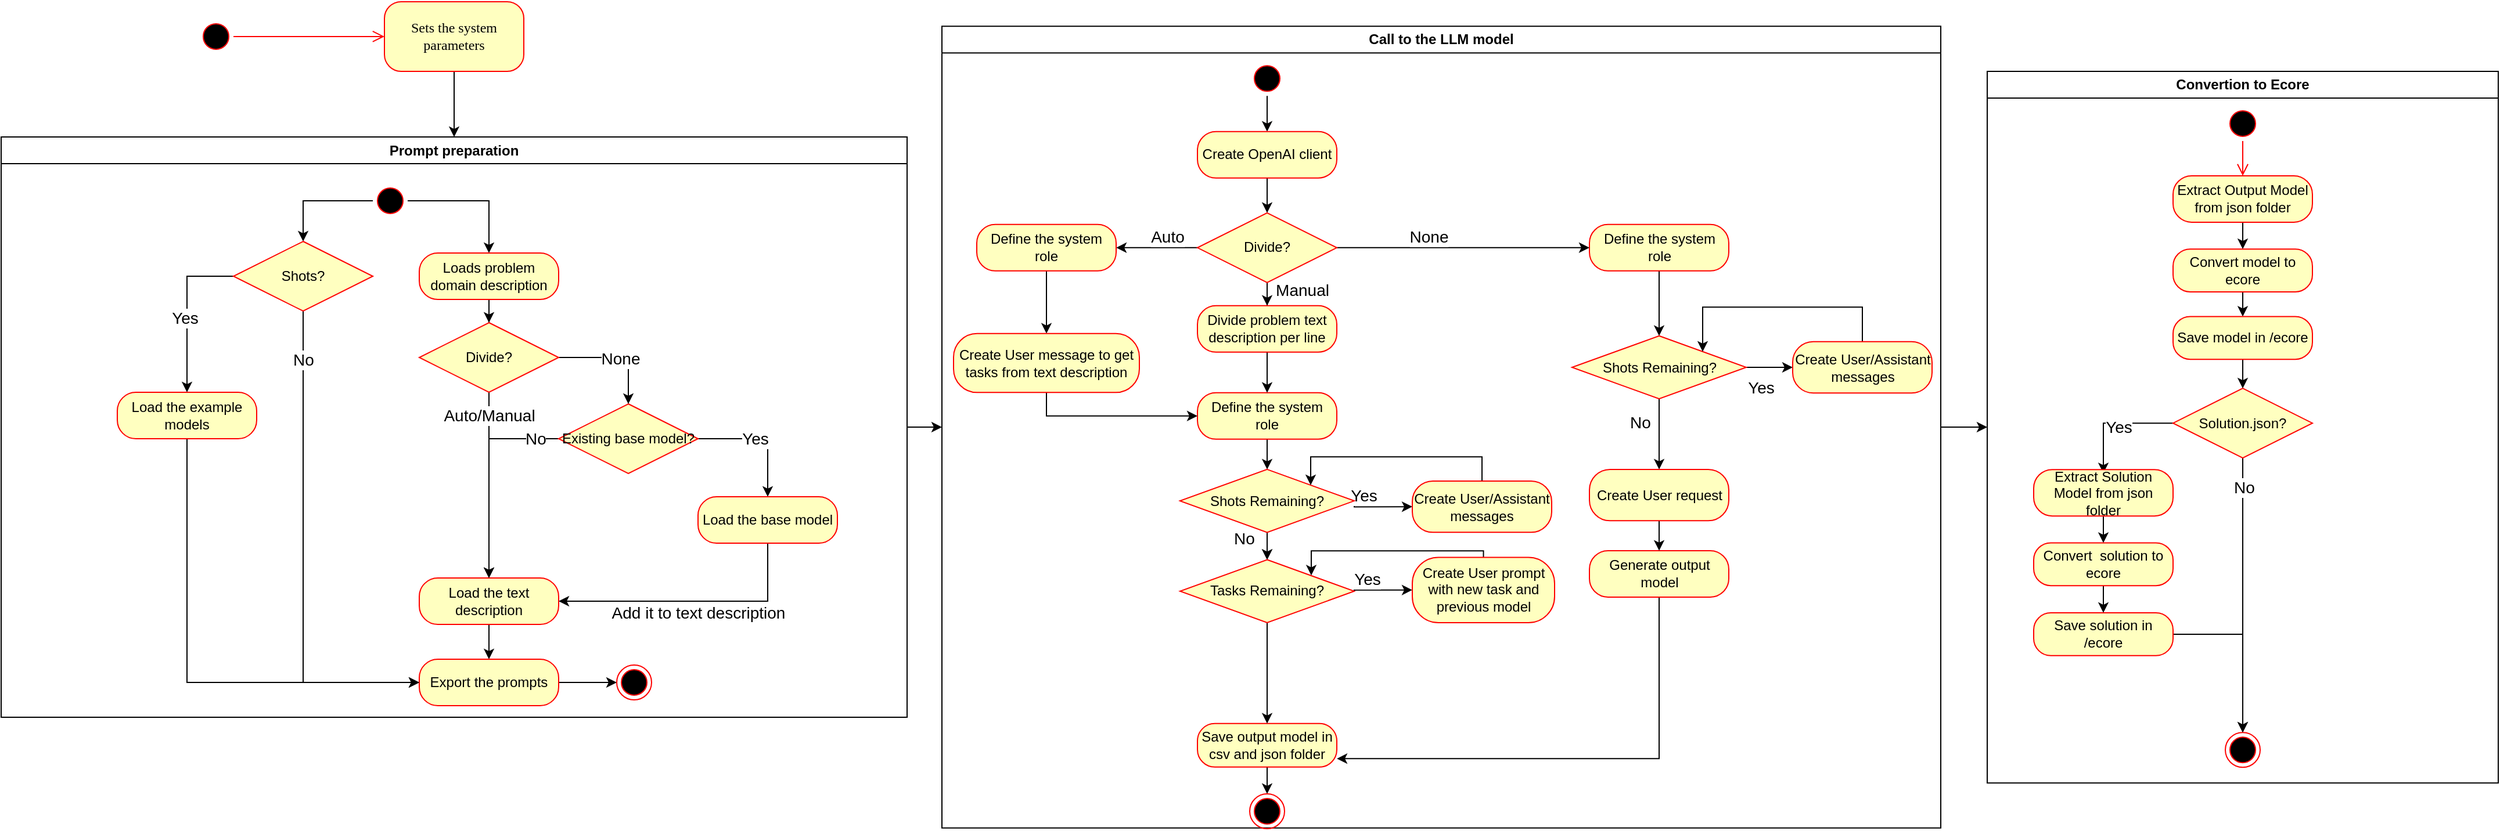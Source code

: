 <mxfile version="24.9.3">
  <diagram name="Page-1" id="58cdce13-f638-feb5-8d6f-7d28b1aa9fa0">
    <mxGraphModel dx="2891" dy="933" grid="1" gridSize="10" guides="1" tooltips="1" connect="1" arrows="1" fold="1" page="1" pageScale="1" pageWidth="1100" pageHeight="850" background="none" math="0" shadow="0">
      <root>
        <mxCell id="0" />
        <mxCell id="1" parent="0" />
        <mxCell id="382b91b5511bd0f7-1" value="" style="ellipse;html=1;shape=startState;fillColor=#000000;strokeColor=#ff0000;rounded=1;shadow=0;comic=0;labelBackgroundColor=none;fontFamily=Verdana;fontSize=12;fontColor=#000000;align=center;direction=south;" parent="1" vertex="1">
          <mxGeometry x="-70" y="108.44" width="30" height="30" as="geometry" />
        </mxCell>
        <mxCell id="5ou36HSGJX0O4_VqwiRx-3" style="edgeStyle=orthogonalEdgeStyle;rounded=0;orthogonalLoop=1;jettySize=auto;html=1;entryX=0.5;entryY=0;entryDx=0;entryDy=0;" parent="1" source="382b91b5511bd0f7-6" target="5ou36HSGJX0O4_VqwiRx-2" edge="1">
          <mxGeometry relative="1" as="geometry" />
        </mxCell>
        <mxCell id="382b91b5511bd0f7-6" value="Sets the system parameters" style="rounded=1;whiteSpace=wrap;html=1;arcSize=24;fillColor=#ffffc0;strokeColor=#ff0000;shadow=0;comic=0;labelBackgroundColor=none;fontFamily=Verdana;fontSize=12;fontColor=#000000;align=center;" parent="1" vertex="1">
          <mxGeometry x="90" y="93.44" width="120" height="60" as="geometry" />
        </mxCell>
        <mxCell id="2a3bc250acf0617d-9" style="edgeStyle=orthogonalEdgeStyle;html=1;labelBackgroundColor=none;endArrow=open;endSize=8;strokeColor=#ff0000;fontFamily=Verdana;fontSize=12;align=left;" parent="1" source="382b91b5511bd0f7-1" target="382b91b5511bd0f7-6" edge="1">
          <mxGeometry relative="1" as="geometry" />
        </mxCell>
        <mxCell id="5ou36HSGJX0O4_VqwiRx-43" style="edgeStyle=orthogonalEdgeStyle;rounded=0;orthogonalLoop=1;jettySize=auto;html=1;entryX=0;entryY=0.5;entryDx=0;entryDy=0;" parent="1" source="5ou36HSGJX0O4_VqwiRx-2" target="5ou36HSGJX0O4_VqwiRx-42" edge="1">
          <mxGeometry relative="1" as="geometry" />
        </mxCell>
        <mxCell id="5ou36HSGJX0O4_VqwiRx-2" value="&lt;div&gt;Prompt preparation&lt;/div&gt;" style="swimlane;whiteSpace=wrap;html=1;" parent="1" vertex="1">
          <mxGeometry x="-240" y="210.01" width="780" height="500" as="geometry" />
        </mxCell>
        <mxCell id="UFAJu-YrrLi7P_OUe6xS-30" style="edgeStyle=orthogonalEdgeStyle;rounded=0;orthogonalLoop=1;jettySize=auto;html=1;entryX=0.5;entryY=0;entryDx=0;entryDy=0;exitX=0;exitY=0.5;exitDx=0;exitDy=0;" edge="1" parent="5ou36HSGJX0O4_VqwiRx-2" source="5ou36HSGJX0O4_VqwiRx-4" target="UFAJu-YrrLi7P_OUe6xS-4">
          <mxGeometry relative="1" as="geometry">
            <Array as="points">
              <mxPoint x="260" y="55" />
            </Array>
          </mxGeometry>
        </mxCell>
        <mxCell id="UFAJu-YrrLi7P_OUe6xS-31" style="edgeStyle=orthogonalEdgeStyle;rounded=0;orthogonalLoop=1;jettySize=auto;html=1;entryX=0.5;entryY=0;entryDx=0;entryDy=0;exitX=1;exitY=0.5;exitDx=0;exitDy=0;" edge="1" parent="5ou36HSGJX0O4_VqwiRx-2" source="5ou36HSGJX0O4_VqwiRx-4" target="5ou36HSGJX0O4_VqwiRx-15">
          <mxGeometry relative="1" as="geometry">
            <Array as="points">
              <mxPoint x="420" y="55" />
            </Array>
          </mxGeometry>
        </mxCell>
        <mxCell id="5ou36HSGJX0O4_VqwiRx-4" value="" style="ellipse;html=1;shape=startState;fillColor=#000000;strokeColor=#ff0000;" parent="5ou36HSGJX0O4_VqwiRx-2" vertex="1">
          <mxGeometry x="320" y="39.99" width="30" height="30" as="geometry" />
        </mxCell>
        <mxCell id="UFAJu-YrrLi7P_OUe6xS-25" style="edgeStyle=orthogonalEdgeStyle;rounded=0;orthogonalLoop=1;jettySize=auto;html=1;entryX=0.5;entryY=0;entryDx=0;entryDy=0;" edge="1" parent="5ou36HSGJX0O4_VqwiRx-2" source="5ou36HSGJX0O4_VqwiRx-15" target="UFAJu-YrrLi7P_OUe6xS-24">
          <mxGeometry relative="1" as="geometry" />
        </mxCell>
        <mxCell id="5ou36HSGJX0O4_VqwiRx-15" value="Loads problem domain description" style="rounded=1;whiteSpace=wrap;html=1;arcSize=40;fontColor=#000000;fillColor=#ffffc0;strokeColor=#ff0000;" parent="5ou36HSGJX0O4_VqwiRx-2" vertex="1">
          <mxGeometry x="360" y="99.99" width="120" height="40" as="geometry" />
        </mxCell>
        <mxCell id="5ou36HSGJX0O4_VqwiRx-30" style="edgeStyle=orthogonalEdgeStyle;rounded=0;orthogonalLoop=1;jettySize=auto;html=1;entryX=0.5;entryY=0;entryDx=0;entryDy=0;exitX=1;exitY=0.5;exitDx=0;exitDy=0;" parent="5ou36HSGJX0O4_VqwiRx-2" source="5ou36HSGJX0O4_VqwiRx-20" target="5ou36HSGJX0O4_VqwiRx-27" edge="1">
          <mxGeometry relative="1" as="geometry">
            <Array as="points">
              <mxPoint x="660" y="260" />
            </Array>
          </mxGeometry>
        </mxCell>
        <mxCell id="5ou36HSGJX0O4_VqwiRx-31" value="&lt;div style=&quot;font-size: 12px;&quot;&gt;&lt;font style=&quot;font-size: 14px;&quot;&gt;Yes&lt;/font&gt;&lt;/div&gt;" style="edgeLabel;html=1;align=center;verticalAlign=middle;resizable=0;points=[];" parent="5ou36HSGJX0O4_VqwiRx-30" vertex="1" connectable="0">
          <mxGeometry x="-0.114" relative="1" as="geometry">
            <mxPoint as="offset" />
          </mxGeometry>
        </mxCell>
        <mxCell id="5ou36HSGJX0O4_VqwiRx-34" style="edgeStyle=orthogonalEdgeStyle;rounded=0;orthogonalLoop=1;jettySize=auto;html=1;entryX=0.5;entryY=0;entryDx=0;entryDy=0;" parent="5ou36HSGJX0O4_VqwiRx-2" source="5ou36HSGJX0O4_VqwiRx-20" target="5ou36HSGJX0O4_VqwiRx-32" edge="1">
          <mxGeometry relative="1" as="geometry">
            <Array as="points">
              <mxPoint x="420" y="260" />
            </Array>
          </mxGeometry>
        </mxCell>
        <mxCell id="5ou36HSGJX0O4_VqwiRx-35" value="&lt;font style=&quot;font-size: 14px;&quot;&gt;No&lt;/font&gt;" style="edgeLabel;html=1;align=center;verticalAlign=middle;resizable=0;points=[];" parent="5ou36HSGJX0O4_VqwiRx-34" vertex="1" connectable="0">
          <mxGeometry x="-0.222" y="1" relative="1" as="geometry">
            <mxPoint x="39" y="-10" as="offset" />
          </mxGeometry>
        </mxCell>
        <mxCell id="5ou36HSGJX0O4_VqwiRx-20" value="Existing base model?" style="rhombus;whiteSpace=wrap;html=1;fontColor=#000000;fillColor=#ffffc0;strokeColor=#ff0000;" parent="5ou36HSGJX0O4_VqwiRx-2" vertex="1">
          <mxGeometry x="480" y="229.99" width="120" height="60" as="geometry" />
        </mxCell>
        <mxCell id="5ou36HSGJX0O4_VqwiRx-33" value="" style="edgeStyle=orthogonalEdgeStyle;rounded=0;orthogonalLoop=1;jettySize=auto;html=1;" parent="5ou36HSGJX0O4_VqwiRx-2" source="5ou36HSGJX0O4_VqwiRx-27" target="5ou36HSGJX0O4_VqwiRx-32" edge="1">
          <mxGeometry relative="1" as="geometry">
            <Array as="points">
              <mxPoint x="660" y="400" />
            </Array>
          </mxGeometry>
        </mxCell>
        <mxCell id="Gxh4FNueChjWRDOm6GNm-1" value="&lt;font style=&quot;font-size: 14px;&quot;&gt;Add it to text description&lt;/font&gt;" style="edgeLabel;html=1;align=center;verticalAlign=middle;resizable=0;points=[];" parent="5ou36HSGJX0O4_VqwiRx-33" vertex="1" connectable="0">
          <mxGeometry x="-0.182" y="1" relative="1" as="geometry">
            <mxPoint x="-16" y="9" as="offset" />
          </mxGeometry>
        </mxCell>
        <mxCell id="5ou36HSGJX0O4_VqwiRx-27" value="Load the base model" style="rounded=1;whiteSpace=wrap;html=1;arcSize=40;fontColor=#000000;fillColor=#ffffc0;strokeColor=#ff0000;" parent="5ou36HSGJX0O4_VqwiRx-2" vertex="1">
          <mxGeometry x="600" y="309.99" width="120" height="40" as="geometry" />
        </mxCell>
        <mxCell id="5ou36HSGJX0O4_VqwiRx-39" style="edgeStyle=orthogonalEdgeStyle;rounded=0;orthogonalLoop=1;jettySize=auto;html=1;entryX=0.5;entryY=0;entryDx=0;entryDy=0;" parent="5ou36HSGJX0O4_VqwiRx-2" source="5ou36HSGJX0O4_VqwiRx-32" target="5ou36HSGJX0O4_VqwiRx-37" edge="1">
          <mxGeometry relative="1" as="geometry" />
        </mxCell>
        <mxCell id="5ou36HSGJX0O4_VqwiRx-32" value="&lt;div&gt;Load the text description&lt;/div&gt;" style="whiteSpace=wrap;html=1;fillColor=#ffffc0;strokeColor=#ff0000;fontColor=#000000;rounded=1;arcSize=40;" parent="5ou36HSGJX0O4_VqwiRx-2" vertex="1">
          <mxGeometry x="360" y="379.99" width="120" height="40" as="geometry" />
        </mxCell>
        <mxCell id="5ou36HSGJX0O4_VqwiRx-41" style="edgeStyle=orthogonalEdgeStyle;rounded=0;orthogonalLoop=1;jettySize=auto;html=1;entryX=0;entryY=0.5;entryDx=0;entryDy=0;" parent="5ou36HSGJX0O4_VqwiRx-2" source="5ou36HSGJX0O4_VqwiRx-37" target="5ou36HSGJX0O4_VqwiRx-40" edge="1">
          <mxGeometry relative="1" as="geometry" />
        </mxCell>
        <mxCell id="5ou36HSGJX0O4_VqwiRx-37" value="Export the prompts" style="whiteSpace=wrap;html=1;fillColor=#ffffc0;strokeColor=#ff0000;fontColor=#000000;rounded=1;arcSize=40;" parent="5ou36HSGJX0O4_VqwiRx-2" vertex="1">
          <mxGeometry x="360" y="449.99" width="120" height="40" as="geometry" />
        </mxCell>
        <mxCell id="5ou36HSGJX0O4_VqwiRx-40" value="" style="ellipse;html=1;shape=endState;fillColor=#000000;strokeColor=#ff0000;" parent="5ou36HSGJX0O4_VqwiRx-2" vertex="1">
          <mxGeometry x="530" y="454.99" width="30" height="30" as="geometry" />
        </mxCell>
        <mxCell id="UFAJu-YrrLi7P_OUe6xS-8" style="edgeStyle=orthogonalEdgeStyle;rounded=0;orthogonalLoop=1;jettySize=auto;html=1;entryX=0.5;entryY=0;entryDx=0;entryDy=0;" edge="1" parent="5ou36HSGJX0O4_VqwiRx-2" source="UFAJu-YrrLi7P_OUe6xS-4" target="UFAJu-YrrLi7P_OUe6xS-19">
          <mxGeometry relative="1" as="geometry">
            <mxPoint x="160" y="149.99" as="targetPoint" />
            <Array as="points">
              <mxPoint x="160" y="120" />
            </Array>
          </mxGeometry>
        </mxCell>
        <mxCell id="UFAJu-YrrLi7P_OUe6xS-10" value="&lt;font style=&quot;font-size: 14px;&quot;&gt;Yes&lt;/font&gt;" style="edgeLabel;html=1;align=center;verticalAlign=middle;resizable=0;points=[];" vertex="1" connectable="0" parent="UFAJu-YrrLi7P_OUe6xS-8">
          <mxGeometry x="0.083" y="-2" relative="1" as="geometry">
            <mxPoint as="offset" />
          </mxGeometry>
        </mxCell>
        <mxCell id="UFAJu-YrrLi7P_OUe6xS-11" style="edgeStyle=orthogonalEdgeStyle;rounded=0;orthogonalLoop=1;jettySize=auto;html=1;entryX=0;entryY=0.5;entryDx=0;entryDy=0;" edge="1" parent="5ou36HSGJX0O4_VqwiRx-2" source="UFAJu-YrrLi7P_OUe6xS-4" target="5ou36HSGJX0O4_VqwiRx-37">
          <mxGeometry relative="1" as="geometry">
            <Array as="points">
              <mxPoint x="260" y="470" />
            </Array>
          </mxGeometry>
        </mxCell>
        <mxCell id="UFAJu-YrrLi7P_OUe6xS-13" value="&lt;font style=&quot;font-size: 14px;&quot;&gt;No&lt;/font&gt;" style="edgeLabel;html=1;align=center;verticalAlign=middle;resizable=0;points=[];" vertex="1" connectable="0" parent="UFAJu-YrrLi7P_OUe6xS-11">
          <mxGeometry x="-0.802" relative="1" as="geometry">
            <mxPoint as="offset" />
          </mxGeometry>
        </mxCell>
        <mxCell id="UFAJu-YrrLi7P_OUe6xS-4" value="Shots?" style="rhombus;whiteSpace=wrap;html=1;fontColor=#000000;fillColor=#ffffc0;strokeColor=#ff0000;" vertex="1" parent="5ou36HSGJX0O4_VqwiRx-2">
          <mxGeometry x="200" y="89.99" width="120" height="60" as="geometry" />
        </mxCell>
        <mxCell id="UFAJu-YrrLi7P_OUe6xS-23" style="edgeStyle=orthogonalEdgeStyle;rounded=0;orthogonalLoop=1;jettySize=auto;html=1;entryX=0;entryY=0.5;entryDx=0;entryDy=0;" edge="1" parent="5ou36HSGJX0O4_VqwiRx-2" source="UFAJu-YrrLi7P_OUe6xS-19" target="5ou36HSGJX0O4_VqwiRx-37">
          <mxGeometry relative="1" as="geometry">
            <Array as="points">
              <mxPoint x="160" y="470" />
            </Array>
          </mxGeometry>
        </mxCell>
        <mxCell id="UFAJu-YrrLi7P_OUe6xS-19" value="Load the example models" style="rounded=1;whiteSpace=wrap;html=1;arcSize=40;fontColor=#000000;fillColor=#ffffc0;strokeColor=#ff0000;" vertex="1" parent="5ou36HSGJX0O4_VqwiRx-2">
          <mxGeometry x="100" y="219.99" width="120" height="40" as="geometry" />
        </mxCell>
        <mxCell id="UFAJu-YrrLi7P_OUe6xS-26" style="edgeStyle=orthogonalEdgeStyle;rounded=0;orthogonalLoop=1;jettySize=auto;html=1;entryX=0.5;entryY=0;entryDx=0;entryDy=0;" edge="1" parent="5ou36HSGJX0O4_VqwiRx-2" source="UFAJu-YrrLi7P_OUe6xS-24" target="5ou36HSGJX0O4_VqwiRx-20">
          <mxGeometry relative="1" as="geometry">
            <Array as="points">
              <mxPoint x="540" y="190" />
            </Array>
          </mxGeometry>
        </mxCell>
        <mxCell id="UFAJu-YrrLi7P_OUe6xS-27" value="&lt;font style=&quot;font-size: 14px;&quot;&gt;None&lt;/font&gt;" style="edgeLabel;html=1;align=center;verticalAlign=middle;resizable=0;points=[];" vertex="1" connectable="0" parent="UFAJu-YrrLi7P_OUe6xS-26">
          <mxGeometry x="0.06" y="-1" relative="1" as="geometry">
            <mxPoint as="offset" />
          </mxGeometry>
        </mxCell>
        <mxCell id="UFAJu-YrrLi7P_OUe6xS-28" style="edgeStyle=orthogonalEdgeStyle;rounded=0;orthogonalLoop=1;jettySize=auto;html=1;" edge="1" parent="5ou36HSGJX0O4_VqwiRx-2" source="UFAJu-YrrLi7P_OUe6xS-24">
          <mxGeometry relative="1" as="geometry">
            <mxPoint x="420" y="379.99" as="targetPoint" />
          </mxGeometry>
        </mxCell>
        <mxCell id="UFAJu-YrrLi7P_OUe6xS-29" value="&lt;font style=&quot;font-size: 14px;&quot;&gt;Auto/Manual&lt;/font&gt;" style="edgeLabel;html=1;align=center;verticalAlign=middle;resizable=0;points=[];" vertex="1" connectable="0" parent="UFAJu-YrrLi7P_OUe6xS-28">
          <mxGeometry x="-0.751" relative="1" as="geometry">
            <mxPoint as="offset" />
          </mxGeometry>
        </mxCell>
        <mxCell id="UFAJu-YrrLi7P_OUe6xS-24" value="&lt;div&gt;Divide?&lt;/div&gt;" style="rhombus;whiteSpace=wrap;html=1;fontColor=#000000;fillColor=#ffffc0;strokeColor=#ff0000;" vertex="1" parent="5ou36HSGJX0O4_VqwiRx-2">
          <mxGeometry x="360" y="159.99" width="120" height="60" as="geometry" />
        </mxCell>
        <mxCell id="OOMY7clXXLe9oWTEN6Wm-24" style="edgeStyle=orthogonalEdgeStyle;rounded=0;orthogonalLoop=1;jettySize=auto;html=1;entryX=0;entryY=0.5;entryDx=0;entryDy=0;" parent="1" source="5ou36HSGJX0O4_VqwiRx-42" target="OOMY7clXXLe9oWTEN6Wm-1" edge="1">
          <mxGeometry relative="1" as="geometry" />
        </mxCell>
        <mxCell id="5ou36HSGJX0O4_VqwiRx-42" value="Call to the LLM model" style="swimlane;whiteSpace=wrap;html=1;" parent="1" vertex="1">
          <mxGeometry x="570" y="114.64" width="860" height="690.76" as="geometry" />
        </mxCell>
        <mxCell id="UFAJu-YrrLi7P_OUe6xS-36" style="edgeStyle=orthogonalEdgeStyle;rounded=0;orthogonalLoop=1;jettySize=auto;html=1;entryX=0.5;entryY=0;entryDx=0;entryDy=0;" edge="1" parent="5ou36HSGJX0O4_VqwiRx-42" source="5ou36HSGJX0O4_VqwiRx-44" target="5ou36HSGJX0O4_VqwiRx-52">
          <mxGeometry relative="1" as="geometry" />
        </mxCell>
        <mxCell id="5ou36HSGJX0O4_VqwiRx-44" value="" style="ellipse;html=1;shape=startState;fillColor=#000000;strokeColor=#ff0000;" parent="5ou36HSGJX0O4_VqwiRx-42" vertex="1">
          <mxGeometry x="265" y="30" width="30" height="30" as="geometry" />
        </mxCell>
        <mxCell id="UFAJu-YrrLi7P_OUe6xS-40" style="edgeStyle=orthogonalEdgeStyle;rounded=0;orthogonalLoop=1;jettySize=auto;html=1;entryX=0.5;entryY=0;entryDx=0;entryDy=0;" edge="1" parent="5ou36HSGJX0O4_VqwiRx-42" source="5ou36HSGJX0O4_VqwiRx-46" target="UFAJu-YrrLi7P_OUe6xS-39">
          <mxGeometry relative="1" as="geometry" />
        </mxCell>
        <mxCell id="5ou36HSGJX0O4_VqwiRx-46" value="Define the system role" style="rounded=1;whiteSpace=wrap;html=1;arcSize=40;fontColor=#000000;fillColor=#ffffc0;strokeColor=#ff0000;" parent="5ou36HSGJX0O4_VqwiRx-42" vertex="1">
          <mxGeometry x="557.5" y="170.76" width="120" height="40" as="geometry" />
        </mxCell>
        <mxCell id="UFAJu-YrrLi7P_OUe6xS-37" style="edgeStyle=orthogonalEdgeStyle;rounded=0;orthogonalLoop=1;jettySize=auto;html=1;" edge="1" parent="5ou36HSGJX0O4_VqwiRx-42" source="5ou36HSGJX0O4_VqwiRx-52" target="UFAJu-YrrLi7P_OUe6xS-32">
          <mxGeometry relative="1" as="geometry" />
        </mxCell>
        <mxCell id="5ou36HSGJX0O4_VqwiRx-52" value="&lt;div&gt;Create OpenAI client&lt;br&gt;&lt;/div&gt;" style="whiteSpace=wrap;html=1;fillColor=#ffffc0;strokeColor=#ff0000;fontColor=#000000;rounded=1;arcSize=40;" parent="5ou36HSGJX0O4_VqwiRx-42" vertex="1">
          <mxGeometry x="220" y="90.76" width="120" height="40" as="geometry" />
        </mxCell>
        <mxCell id="5ou36HSGJX0O4_VqwiRx-67" value="" style="edgeStyle=orthogonalEdgeStyle;rounded=0;orthogonalLoop=1;jettySize=auto;html=1;" parent="5ou36HSGJX0O4_VqwiRx-42" source="5ou36HSGJX0O4_VqwiRx-57" target="5ou36HSGJX0O4_VqwiRx-66" edge="1">
          <mxGeometry relative="1" as="geometry">
            <Array as="points">
              <mxPoint x="430" y="631" />
              <mxPoint x="430" y="631" />
            </Array>
          </mxGeometry>
        </mxCell>
        <mxCell id="5ou36HSGJX0O4_VqwiRx-57" value="Generate output model" style="whiteSpace=wrap;html=1;fillColor=#ffffc0;strokeColor=#ff0000;fontColor=#000000;rounded=1;arcSize=40;" parent="5ou36HSGJX0O4_VqwiRx-42" vertex="1">
          <mxGeometry x="557.5" y="451.8" width="120" height="40" as="geometry" />
        </mxCell>
        <mxCell id="5ou36HSGJX0O4_VqwiRx-69" style="edgeStyle=orthogonalEdgeStyle;rounded=0;orthogonalLoop=1;jettySize=auto;html=1;entryX=0.5;entryY=0;entryDx=0;entryDy=0;" parent="5ou36HSGJX0O4_VqwiRx-42" source="5ou36HSGJX0O4_VqwiRx-66" target="5ou36HSGJX0O4_VqwiRx-68" edge="1">
          <mxGeometry relative="1" as="geometry" />
        </mxCell>
        <mxCell id="5ou36HSGJX0O4_VqwiRx-66" value="Save output model in csv and json folder" style="whiteSpace=wrap;html=1;fillColor=#ffffc0;strokeColor=#ff0000;fontColor=#000000;rounded=1;arcSize=40;" parent="5ou36HSGJX0O4_VqwiRx-42" vertex="1">
          <mxGeometry x="220" y="600.76" width="120" height="37.5" as="geometry" />
        </mxCell>
        <mxCell id="5ou36HSGJX0O4_VqwiRx-68" value="" style="ellipse;html=1;shape=endState;fillColor=#000000;strokeColor=#ff0000;" parent="5ou36HSGJX0O4_VqwiRx-42" vertex="1">
          <mxGeometry x="265" y="661.38" width="30" height="30" as="geometry" />
        </mxCell>
        <mxCell id="UFAJu-YrrLi7P_OUe6xS-80" style="edgeStyle=orthogonalEdgeStyle;rounded=0;orthogonalLoop=1;jettySize=auto;html=1;entryX=0.5;entryY=0;entryDx=0;entryDy=0;" edge="1" parent="5ou36HSGJX0O4_VqwiRx-42" source="UFAJu-YrrLi7P_OUe6xS-32" target="UFAJu-YrrLi7P_OUe6xS-79">
          <mxGeometry relative="1" as="geometry" />
        </mxCell>
        <mxCell id="UFAJu-YrrLi7P_OUe6xS-82" value="&lt;font style=&quot;font-size: 14px;&quot;&gt;Manual&lt;/font&gt;" style="edgeLabel;html=1;align=center;verticalAlign=middle;resizable=0;points=[];" vertex="1" connectable="0" parent="UFAJu-YrrLi7P_OUe6xS-80">
          <mxGeometry x="0.129" relative="1" as="geometry">
            <mxPoint x="30" as="offset" />
          </mxGeometry>
        </mxCell>
        <mxCell id="UFAJu-YrrLi7P_OUe6xS-83" style="edgeStyle=orthogonalEdgeStyle;rounded=0;orthogonalLoop=1;jettySize=auto;html=1;entryX=0;entryY=0.5;entryDx=0;entryDy=0;" edge="1" parent="5ou36HSGJX0O4_VqwiRx-42" source="UFAJu-YrrLi7P_OUe6xS-32" target="5ou36HSGJX0O4_VqwiRx-46">
          <mxGeometry relative="1" as="geometry" />
        </mxCell>
        <mxCell id="UFAJu-YrrLi7P_OUe6xS-84" value="&lt;font style=&quot;font-size: 14px;&quot;&gt;None&lt;/font&gt;" style="edgeLabel;html=1;align=center;verticalAlign=middle;resizable=0;points=[];" vertex="1" connectable="0" parent="UFAJu-YrrLi7P_OUe6xS-83">
          <mxGeometry x="0.212" y="-1" relative="1" as="geometry">
            <mxPoint x="-53" y="-11" as="offset" />
          </mxGeometry>
        </mxCell>
        <mxCell id="UFAJu-YrrLi7P_OUe6xS-86" style="edgeStyle=orthogonalEdgeStyle;rounded=0;orthogonalLoop=1;jettySize=auto;html=1;entryX=1;entryY=0.5;entryDx=0;entryDy=0;" edge="1" parent="5ou36HSGJX0O4_VqwiRx-42" source="UFAJu-YrrLi7P_OUe6xS-32" target="UFAJu-YrrLi7P_OUe6xS-85">
          <mxGeometry relative="1" as="geometry" />
        </mxCell>
        <mxCell id="UFAJu-YrrLi7P_OUe6xS-87" value="&lt;font style=&quot;font-size: 14px;&quot;&gt;Auto&lt;/font&gt;" style="edgeLabel;html=1;align=center;verticalAlign=middle;resizable=0;points=[];" vertex="1" connectable="0" parent="UFAJu-YrrLi7P_OUe6xS-86">
          <mxGeometry x="-0.257" relative="1" as="geometry">
            <mxPoint y="-10" as="offset" />
          </mxGeometry>
        </mxCell>
        <mxCell id="UFAJu-YrrLi7P_OUe6xS-32" value="&lt;div&gt;Divide?&lt;/div&gt;" style="rhombus;whiteSpace=wrap;html=1;fontColor=#000000;fillColor=#ffffc0;strokeColor=#ff0000;" vertex="1" parent="5ou36HSGJX0O4_VqwiRx-42">
          <mxGeometry x="220" y="160.76" width="120" height="60" as="geometry" />
        </mxCell>
        <mxCell id="UFAJu-YrrLi7P_OUe6xS-97" style="edgeStyle=orthogonalEdgeStyle;rounded=0;orthogonalLoop=1;jettySize=auto;html=1;entryX=0.5;entryY=0;entryDx=0;entryDy=0;" edge="1" parent="5ou36HSGJX0O4_VqwiRx-42" source="UFAJu-YrrLi7P_OUe6xS-39" target="UFAJu-YrrLi7P_OUe6xS-47">
          <mxGeometry relative="1" as="geometry">
            <mxPoint x="602.5" y="343.81" as="targetPoint" />
          </mxGeometry>
        </mxCell>
        <mxCell id="UFAJu-YrrLi7P_OUe6xS-100" value="&lt;font style=&quot;font-size: 14px;&quot;&gt;No&lt;/font&gt;" style="edgeLabel;html=1;align=center;verticalAlign=middle;resizable=0;points=[];" vertex="1" connectable="0" parent="UFAJu-YrrLi7P_OUe6xS-97">
          <mxGeometry x="-0.374" y="3" relative="1" as="geometry">
            <mxPoint x="-20" y="1" as="offset" />
          </mxGeometry>
        </mxCell>
        <mxCell id="UFAJu-YrrLi7P_OUe6xS-101" style="edgeStyle=orthogonalEdgeStyle;rounded=0;orthogonalLoop=1;jettySize=auto;html=1;entryX=0;entryY=0.5;entryDx=0;entryDy=0;" edge="1" parent="5ou36HSGJX0O4_VqwiRx-42" source="UFAJu-YrrLi7P_OUe6xS-39" target="UFAJu-YrrLi7P_OUe6xS-41">
          <mxGeometry relative="1" as="geometry" />
        </mxCell>
        <mxCell id="UFAJu-YrrLi7P_OUe6xS-102" value="&lt;font style=&quot;font-size: 14px;&quot;&gt;Yes&lt;/font&gt;" style="edgeLabel;html=1;align=center;verticalAlign=middle;resizable=0;points=[];" vertex="1" connectable="0" parent="UFAJu-YrrLi7P_OUe6xS-101">
          <mxGeometry x="-0.403" y="1" relative="1" as="geometry">
            <mxPoint y="18" as="offset" />
          </mxGeometry>
        </mxCell>
        <mxCell id="UFAJu-YrrLi7P_OUe6xS-39" value="&lt;div&gt;Shots Remaining?&lt;/div&gt;" style="rhombus;whiteSpace=wrap;html=1;fontColor=#000000;fillColor=#ffffc0;strokeColor=#ff0000;" vertex="1" parent="5ou36HSGJX0O4_VqwiRx-42">
          <mxGeometry x="542.5" y="266.76" width="150" height="54.24" as="geometry" />
        </mxCell>
        <mxCell id="UFAJu-YrrLi7P_OUe6xS-46" style="edgeStyle=orthogonalEdgeStyle;rounded=0;orthogonalLoop=1;jettySize=auto;html=1;entryX=1;entryY=0;entryDx=0;entryDy=0;" edge="1" parent="5ou36HSGJX0O4_VqwiRx-42" source="UFAJu-YrrLi7P_OUe6xS-41" target="UFAJu-YrrLi7P_OUe6xS-39">
          <mxGeometry relative="1" as="geometry">
            <Array as="points">
              <mxPoint x="793" y="242" />
              <mxPoint x="655" y="242" />
            </Array>
          </mxGeometry>
        </mxCell>
        <mxCell id="UFAJu-YrrLi7P_OUe6xS-41" value="Create User/Assistant messages" style="whiteSpace=wrap;html=1;fillColor=#ffffc0;strokeColor=#ff0000;fontColor=#000000;rounded=1;arcSize=40;" vertex="1" parent="5ou36HSGJX0O4_VqwiRx-42">
          <mxGeometry x="732.5" y="271.76" width="120" height="44.24" as="geometry" />
        </mxCell>
        <mxCell id="UFAJu-YrrLi7P_OUe6xS-49" style="edgeStyle=orthogonalEdgeStyle;rounded=0;orthogonalLoop=1;jettySize=auto;html=1;entryX=0.5;entryY=0;entryDx=0;entryDy=0;" edge="1" parent="5ou36HSGJX0O4_VqwiRx-42" source="UFAJu-YrrLi7P_OUe6xS-47" target="5ou36HSGJX0O4_VqwiRx-57">
          <mxGeometry relative="1" as="geometry" />
        </mxCell>
        <mxCell id="UFAJu-YrrLi7P_OUe6xS-47" value="Create User request" style="whiteSpace=wrap;html=1;fillColor=#ffffc0;strokeColor=#ff0000;fontColor=#000000;rounded=1;arcSize=40;" vertex="1" parent="5ou36HSGJX0O4_VqwiRx-42">
          <mxGeometry x="557.5" y="381.8" width="120" height="44.24" as="geometry" />
        </mxCell>
        <mxCell id="UFAJu-YrrLi7P_OUe6xS-58" style="edgeStyle=orthogonalEdgeStyle;rounded=0;orthogonalLoop=1;jettySize=auto;html=1;entryX=0.5;entryY=0;entryDx=0;entryDy=0;" edge="1" parent="5ou36HSGJX0O4_VqwiRx-42" source="UFAJu-YrrLi7P_OUe6xS-50" target="UFAJu-YrrLi7P_OUe6xS-55">
          <mxGeometry relative="1" as="geometry" />
        </mxCell>
        <mxCell id="UFAJu-YrrLi7P_OUe6xS-50" value="Define the system role" style="rounded=1;whiteSpace=wrap;html=1;arcSize=40;fontColor=#000000;fillColor=#ffffc0;strokeColor=#ff0000;" vertex="1" parent="5ou36HSGJX0O4_VqwiRx-42">
          <mxGeometry x="220" y="315.76" width="120" height="40" as="geometry" />
        </mxCell>
        <mxCell id="UFAJu-YrrLi7P_OUe6xS-53" style="edgeStyle=orthogonalEdgeStyle;rounded=0;orthogonalLoop=1;jettySize=auto;html=1;entryX=0;entryY=0.5;entryDx=0;entryDy=0;exitX=1;exitY=0.5;exitDx=0;exitDy=0;" edge="1" parent="5ou36HSGJX0O4_VqwiRx-42" source="UFAJu-YrrLi7P_OUe6xS-55" target="UFAJu-YrrLi7P_OUe6xS-57">
          <mxGeometry relative="1" as="geometry">
            <Array as="points">
              <mxPoint x="355" y="414.04" />
              <mxPoint x="355" y="413.04" />
            </Array>
          </mxGeometry>
        </mxCell>
        <mxCell id="UFAJu-YrrLi7P_OUe6xS-54" value="&lt;font style=&quot;font-size: 14px;&quot;&gt;Yes&lt;/font&gt;" style="edgeLabel;html=1;align=center;verticalAlign=middle;resizable=0;points=[];" vertex="1" connectable="0" parent="UFAJu-YrrLi7P_OUe6xS-53">
          <mxGeometry x="-0.232" relative="1" as="geometry">
            <mxPoint x="-8" y="-10" as="offset" />
          </mxGeometry>
        </mxCell>
        <mxCell id="UFAJu-YrrLi7P_OUe6xS-63" style="edgeStyle=orthogonalEdgeStyle;rounded=0;orthogonalLoop=1;jettySize=auto;html=1;entryX=0.5;entryY=0;entryDx=0;entryDy=0;" edge="1" parent="5ou36HSGJX0O4_VqwiRx-42" source="UFAJu-YrrLi7P_OUe6xS-55" target="UFAJu-YrrLi7P_OUe6xS-61">
          <mxGeometry relative="1" as="geometry" />
        </mxCell>
        <mxCell id="UFAJu-YrrLi7P_OUe6xS-67" value="" style="edgeStyle=orthogonalEdgeStyle;rounded=0;orthogonalLoop=1;jettySize=auto;html=1;" edge="1" parent="5ou36HSGJX0O4_VqwiRx-42" source="UFAJu-YrrLi7P_OUe6xS-55" target="UFAJu-YrrLi7P_OUe6xS-61">
          <mxGeometry relative="1" as="geometry" />
        </mxCell>
        <mxCell id="UFAJu-YrrLi7P_OUe6xS-68" value="&lt;font style=&quot;font-size: 14px;&quot;&gt;No&lt;/font&gt;" style="edgeLabel;html=1;align=center;verticalAlign=middle;resizable=0;points=[];" vertex="1" connectable="0" parent="UFAJu-YrrLi7P_OUe6xS-67">
          <mxGeometry x="0.574" y="-5" relative="1" as="geometry">
            <mxPoint x="-15" y="-6" as="offset" />
          </mxGeometry>
        </mxCell>
        <mxCell id="UFAJu-YrrLi7P_OUe6xS-55" value="&lt;div&gt;Shots Remaining?&lt;/div&gt;" style="rhombus;whiteSpace=wrap;html=1;fontColor=#000000;fillColor=#ffffc0;strokeColor=#ff0000;" vertex="1" parent="5ou36HSGJX0O4_VqwiRx-42">
          <mxGeometry x="205" y="381.8" width="150" height="54.24" as="geometry" />
        </mxCell>
        <mxCell id="UFAJu-YrrLi7P_OUe6xS-78" style="edgeStyle=orthogonalEdgeStyle;rounded=0;orthogonalLoop=1;jettySize=auto;html=1;entryX=1;entryY=0;entryDx=0;entryDy=0;" edge="1" parent="5ou36HSGJX0O4_VqwiRx-42" source="UFAJu-YrrLi7P_OUe6xS-57" target="UFAJu-YrrLi7P_OUe6xS-55">
          <mxGeometry relative="1" as="geometry">
            <Array as="points">
              <mxPoint x="465" y="371" />
              <mxPoint x="317" y="371" />
            </Array>
          </mxGeometry>
        </mxCell>
        <mxCell id="UFAJu-YrrLi7P_OUe6xS-57" value="Create User/Assistant messages" style="whiteSpace=wrap;html=1;fillColor=#ffffc0;strokeColor=#ff0000;fontColor=#000000;rounded=1;arcSize=40;" vertex="1" parent="5ou36HSGJX0O4_VqwiRx-42">
          <mxGeometry x="405" y="391.8" width="120" height="44.24" as="geometry" />
        </mxCell>
        <mxCell id="UFAJu-YrrLi7P_OUe6xS-59" style="edgeStyle=orthogonalEdgeStyle;rounded=0;orthogonalLoop=1;jettySize=auto;html=1;entryX=0;entryY=0.5;entryDx=0;entryDy=0;exitX=1;exitY=0.5;exitDx=0;exitDy=0;" edge="1" parent="5ou36HSGJX0O4_VqwiRx-42" source="UFAJu-YrrLi7P_OUe6xS-61" target="UFAJu-YrrLi7P_OUe6xS-62">
          <mxGeometry relative="1" as="geometry">
            <Array as="points">
              <mxPoint x="355" y="486.92" />
              <mxPoint x="355" y="485.92" />
            </Array>
          </mxGeometry>
        </mxCell>
        <mxCell id="UFAJu-YrrLi7P_OUe6xS-60" value="&lt;font style=&quot;font-size: 14px;&quot;&gt;Yes&lt;/font&gt;" style="edgeLabel;html=1;align=center;verticalAlign=middle;resizable=0;points=[];" vertex="1" connectable="0" parent="UFAJu-YrrLi7P_OUe6xS-59">
          <mxGeometry x="-0.232" relative="1" as="geometry">
            <mxPoint x="-8" y="-10" as="offset" />
          </mxGeometry>
        </mxCell>
        <mxCell id="UFAJu-YrrLi7P_OUe6xS-77" style="edgeStyle=orthogonalEdgeStyle;rounded=0;orthogonalLoop=1;jettySize=auto;html=1;entryX=0.5;entryY=0;entryDx=0;entryDy=0;" edge="1" parent="5ou36HSGJX0O4_VqwiRx-42" source="UFAJu-YrrLi7P_OUe6xS-61" target="5ou36HSGJX0O4_VqwiRx-66">
          <mxGeometry relative="1" as="geometry" />
        </mxCell>
        <mxCell id="UFAJu-YrrLi7P_OUe6xS-61" value="&lt;div&gt;Tasks Remaining?&lt;/div&gt;" style="rhombus;whiteSpace=wrap;html=1;fontColor=#000000;fillColor=#ffffc0;strokeColor=#ff0000;" vertex="1" parent="5ou36HSGJX0O4_VqwiRx-42">
          <mxGeometry x="205" y="459.64" width="150" height="54.24" as="geometry" />
        </mxCell>
        <mxCell id="UFAJu-YrrLi7P_OUe6xS-64" style="edgeStyle=orthogonalEdgeStyle;rounded=0;orthogonalLoop=1;jettySize=auto;html=1;entryX=1;entryY=0;entryDx=0;entryDy=0;" edge="1" parent="5ou36HSGJX0O4_VqwiRx-42" source="UFAJu-YrrLi7P_OUe6xS-62" target="UFAJu-YrrLi7P_OUe6xS-61">
          <mxGeometry relative="1" as="geometry">
            <Array as="points">
              <mxPoint x="466" y="452" />
              <mxPoint x="318" y="452" />
              <mxPoint x="318" y="473" />
            </Array>
          </mxGeometry>
        </mxCell>
        <mxCell id="UFAJu-YrrLi7P_OUe6xS-62" value="Create User prompt with new task and previous model" style="whiteSpace=wrap;html=1;fillColor=#ffffc0;strokeColor=#ff0000;fontColor=#000000;rounded=1;arcSize=40;" vertex="1" parent="5ou36HSGJX0O4_VqwiRx-42">
          <mxGeometry x="405" y="457.56" width="122.5" height="56.32" as="geometry" />
        </mxCell>
        <mxCell id="UFAJu-YrrLi7P_OUe6xS-81" style="edgeStyle=orthogonalEdgeStyle;rounded=0;orthogonalLoop=1;jettySize=auto;html=1;entryX=0.5;entryY=0;entryDx=0;entryDy=0;" edge="1" parent="5ou36HSGJX0O4_VqwiRx-42" source="UFAJu-YrrLi7P_OUe6xS-79" target="UFAJu-YrrLi7P_OUe6xS-50">
          <mxGeometry relative="1" as="geometry" />
        </mxCell>
        <mxCell id="UFAJu-YrrLi7P_OUe6xS-79" value="Divide problem text description per line" style="rounded=1;whiteSpace=wrap;html=1;arcSize=40;fontColor=#000000;fillColor=#ffffc0;strokeColor=#ff0000;" vertex="1" parent="5ou36HSGJX0O4_VqwiRx-42">
          <mxGeometry x="220" y="240.76" width="120" height="40" as="geometry" />
        </mxCell>
        <mxCell id="UFAJu-YrrLi7P_OUe6xS-89" style="edgeStyle=orthogonalEdgeStyle;rounded=0;orthogonalLoop=1;jettySize=auto;html=1;entryX=0.5;entryY=0;entryDx=0;entryDy=0;" edge="1" parent="5ou36HSGJX0O4_VqwiRx-42" source="UFAJu-YrrLi7P_OUe6xS-85" target="UFAJu-YrrLi7P_OUe6xS-88">
          <mxGeometry relative="1" as="geometry" />
        </mxCell>
        <mxCell id="UFAJu-YrrLi7P_OUe6xS-85" value="Define the system role" style="rounded=1;whiteSpace=wrap;html=1;arcSize=40;fontColor=#000000;fillColor=#ffffc0;strokeColor=#ff0000;" vertex="1" parent="5ou36HSGJX0O4_VqwiRx-42">
          <mxGeometry x="30" y="170.76" width="120" height="40" as="geometry" />
        </mxCell>
        <mxCell id="UFAJu-YrrLi7P_OUe6xS-90" style="edgeStyle=orthogonalEdgeStyle;rounded=0;orthogonalLoop=1;jettySize=auto;html=1;entryX=0;entryY=0.5;entryDx=0;entryDy=0;" edge="1" parent="5ou36HSGJX0O4_VqwiRx-42" source="UFAJu-YrrLi7P_OUe6xS-88" target="UFAJu-YrrLi7P_OUe6xS-50">
          <mxGeometry relative="1" as="geometry">
            <Array as="points">
              <mxPoint x="90" y="336" />
            </Array>
          </mxGeometry>
        </mxCell>
        <mxCell id="UFAJu-YrrLi7P_OUe6xS-88" value="Create User message to get tasks from text description" style="whiteSpace=wrap;html=1;fillColor=#ffffc0;strokeColor=#ff0000;fontColor=#000000;rounded=1;arcSize=40;" vertex="1" parent="5ou36HSGJX0O4_VqwiRx-42">
          <mxGeometry x="10" y="264.76" width="160" height="50.76" as="geometry" />
        </mxCell>
        <mxCell id="OOMY7clXXLe9oWTEN6Wm-1" value="Convertion to Ecore" style="swimlane;whiteSpace=wrap;html=1;" parent="1" vertex="1">
          <mxGeometry x="1470" y="153.46" width="440" height="613.13" as="geometry" />
        </mxCell>
        <mxCell id="OOMY7clXXLe9oWTEN6Wm-2" value="" style="ellipse;html=1;shape=startState;fillColor=#000000;strokeColor=#ff0000;" parent="OOMY7clXXLe9oWTEN6Wm-1" vertex="1">
          <mxGeometry x="205" y="30" width="30" height="30" as="geometry" />
        </mxCell>
        <mxCell id="OOMY7clXXLe9oWTEN6Wm-3" value="" style="edgeStyle=orthogonalEdgeStyle;html=1;verticalAlign=bottom;endArrow=open;endSize=8;strokeColor=#ff0000;rounded=0;entryX=0.5;entryY=0;entryDx=0;entryDy=0;" parent="OOMY7clXXLe9oWTEN6Wm-1" source="OOMY7clXXLe9oWTEN6Wm-2" target="OOMY7clXXLe9oWTEN6Wm-5" edge="1">
          <mxGeometry relative="1" as="geometry">
            <mxPoint x="180" y="80" as="targetPoint" />
          </mxGeometry>
        </mxCell>
        <mxCell id="OOMY7clXXLe9oWTEN6Wm-26" value="" style="edgeStyle=orthogonalEdgeStyle;rounded=0;orthogonalLoop=1;jettySize=auto;html=1;" parent="OOMY7clXXLe9oWTEN6Wm-1" source="OOMY7clXXLe9oWTEN6Wm-5" target="OOMY7clXXLe9oWTEN6Wm-25" edge="1">
          <mxGeometry relative="1" as="geometry" />
        </mxCell>
        <mxCell id="OOMY7clXXLe9oWTEN6Wm-5" value="Extract Output Model from json folder" style="rounded=1;whiteSpace=wrap;html=1;arcSize=40;fontColor=#000000;fillColor=#ffffc0;strokeColor=#ff0000;" parent="OOMY7clXXLe9oWTEN6Wm-1" vertex="1">
          <mxGeometry x="160" y="90" width="120" height="40" as="geometry" />
        </mxCell>
        <mxCell id="OOMY7clXXLe9oWTEN6Wm-6" style="edgeStyle=orthogonalEdgeStyle;rounded=0;orthogonalLoop=1;jettySize=auto;html=1;entryX=0.5;entryY=0;entryDx=0;entryDy=0;" parent="OOMY7clXXLe9oWTEN6Wm-1" source="OOMY7clXXLe9oWTEN6Wm-10" edge="1">
          <mxGeometry relative="1" as="geometry">
            <Array as="points">
              <mxPoint x="100" y="303.01" />
            </Array>
            <mxPoint x="100" y="346.27" as="targetPoint" />
          </mxGeometry>
        </mxCell>
        <mxCell id="OOMY7clXXLe9oWTEN6Wm-7" value="&lt;font style=&quot;font-size: 14px;&quot;&gt;Yes&lt;/font&gt;" style="edgeLabel;html=1;align=center;verticalAlign=middle;resizable=0;points=[];" parent="OOMY7clXXLe9oWTEN6Wm-6" vertex="1" connectable="0">
          <mxGeometry x="-0.083" y="3" relative="1" as="geometry">
            <mxPoint as="offset" />
          </mxGeometry>
        </mxCell>
        <mxCell id="OOMY7clXXLe9oWTEN6Wm-8" style="edgeStyle=orthogonalEdgeStyle;rounded=0;orthogonalLoop=1;jettySize=auto;html=1;entryX=0.5;entryY=0;entryDx=0;entryDy=0;" parent="OOMY7clXXLe9oWTEN6Wm-1" source="OOMY7clXXLe9oWTEN6Wm-10" target="OOMY7clXXLe9oWTEN6Wm-23" edge="1">
          <mxGeometry relative="1" as="geometry">
            <Array as="points">
              <mxPoint x="220" y="407" />
              <mxPoint x="220" y="407" />
            </Array>
            <mxPoint x="340" y="353.14" as="targetPoint" />
          </mxGeometry>
        </mxCell>
        <mxCell id="OOMY7clXXLe9oWTEN6Wm-9" value="&lt;font style=&quot;font-size: 14px;&quot;&gt;No&lt;/font&gt;" style="edgeLabel;html=1;align=center;verticalAlign=middle;resizable=0;points=[];" parent="OOMY7clXXLe9oWTEN6Wm-8" vertex="1" connectable="0">
          <mxGeometry x="0.02" y="-1" relative="1" as="geometry">
            <mxPoint y="-165" as="offset" />
          </mxGeometry>
        </mxCell>
        <mxCell id="OOMY7clXXLe9oWTEN6Wm-42" value="&lt;font style=&quot;font-size: 14px;&quot;&gt;No&lt;/font&gt;" style="edgeLabel;html=1;align=center;verticalAlign=middle;resizable=0;points=[];" parent="OOMY7clXXLe9oWTEN6Wm-8" vertex="1" connectable="0">
          <mxGeometry x="-0.79" y="1" relative="1" as="geometry">
            <mxPoint as="offset" />
          </mxGeometry>
        </mxCell>
        <mxCell id="OOMY7clXXLe9oWTEN6Wm-10" value="Solution.json?" style="rhombus;whiteSpace=wrap;html=1;fontColor=#000000;fillColor=#ffffc0;strokeColor=#ff0000;" parent="OOMY7clXXLe9oWTEN6Wm-1" vertex="1">
          <mxGeometry x="160" y="273.13" width="120" height="60" as="geometry" />
        </mxCell>
        <mxCell id="OOMY7clXXLe9oWTEN6Wm-13" value="" style="edgeStyle=orthogonalEdgeStyle;rounded=0;orthogonalLoop=1;jettySize=auto;html=1;" parent="OOMY7clXXLe9oWTEN6Wm-1" edge="1">
          <mxGeometry relative="1" as="geometry">
            <mxPoint x="100.059" y="360.0" as="sourcePoint" />
          </mxGeometry>
        </mxCell>
        <mxCell id="OOMY7clXXLe9oWTEN6Wm-15" value="" style="edgeStyle=orthogonalEdgeStyle;rounded=0;orthogonalLoop=1;jettySize=auto;html=1;" parent="OOMY7clXXLe9oWTEN6Wm-1" edge="1">
          <mxGeometry relative="1" as="geometry">
            <mxPoint x="220.059" y="450.0" as="sourcePoint" />
          </mxGeometry>
        </mxCell>
        <mxCell id="OOMY7clXXLe9oWTEN6Wm-17" value="" style="edgeStyle=orthogonalEdgeStyle;rounded=0;orthogonalLoop=1;jettySize=auto;html=1;entryX=0.5;entryY=0;entryDx=0;entryDy=0;" parent="OOMY7clXXLe9oWTEN6Wm-1" edge="1">
          <mxGeometry relative="1" as="geometry">
            <mxPoint x="340" y="300.0" as="targetPoint" />
          </mxGeometry>
        </mxCell>
        <mxCell id="OOMY7clXXLe9oWTEN6Wm-19" style="edgeStyle=orthogonalEdgeStyle;rounded=0;orthogonalLoop=1;jettySize=auto;html=1;entryX=0.5;entryY=0;entryDx=0;entryDy=0;" parent="OOMY7clXXLe9oWTEN6Wm-1" edge="1">
          <mxGeometry relative="1" as="geometry">
            <mxPoint x="220" y="410.0" as="targetPoint" />
          </mxGeometry>
        </mxCell>
        <mxCell id="OOMY7clXXLe9oWTEN6Wm-23" value="" style="ellipse;html=1;shape=endState;fillColor=#000000;strokeColor=#ff0000;" parent="OOMY7clXXLe9oWTEN6Wm-1" vertex="1">
          <mxGeometry x="205" y="569.68" width="30" height="30" as="geometry" />
        </mxCell>
        <mxCell id="OOMY7clXXLe9oWTEN6Wm-32" style="edgeStyle=orthogonalEdgeStyle;rounded=0;orthogonalLoop=1;jettySize=auto;html=1;entryX=0.5;entryY=0;entryDx=0;entryDy=0;" parent="OOMY7clXXLe9oWTEN6Wm-1" source="OOMY7clXXLe9oWTEN6Wm-25" target="OOMY7clXXLe9oWTEN6Wm-31" edge="1">
          <mxGeometry relative="1" as="geometry" />
        </mxCell>
        <mxCell id="OOMY7clXXLe9oWTEN6Wm-25" value="Convert model to ecore" style="whiteSpace=wrap;html=1;fillColor=#ffffc0;strokeColor=#ff0000;fontColor=#000000;rounded=1;arcSize=40;" parent="OOMY7clXXLe9oWTEN6Wm-1" vertex="1">
          <mxGeometry x="160" y="153.13" width="120" height="36.87" as="geometry" />
        </mxCell>
        <mxCell id="OOMY7clXXLe9oWTEN6Wm-33" style="edgeStyle=orthogonalEdgeStyle;rounded=0;orthogonalLoop=1;jettySize=auto;html=1;entryX=0.5;entryY=0;entryDx=0;entryDy=0;" parent="OOMY7clXXLe9oWTEN6Wm-1" source="OOMY7clXXLe9oWTEN6Wm-31" target="OOMY7clXXLe9oWTEN6Wm-10" edge="1">
          <mxGeometry relative="1" as="geometry" />
        </mxCell>
        <mxCell id="OOMY7clXXLe9oWTEN6Wm-31" value="Save model in /ecore" style="whiteSpace=wrap;html=1;fillColor=#ffffc0;strokeColor=#ff0000;fontColor=#000000;rounded=1;arcSize=40;" parent="OOMY7clXXLe9oWTEN6Wm-1" vertex="1">
          <mxGeometry x="160" y="211.26" width="120" height="36.87" as="geometry" />
        </mxCell>
        <mxCell id="OOMY7clXXLe9oWTEN6Wm-37" style="edgeStyle=orthogonalEdgeStyle;rounded=0;orthogonalLoop=1;jettySize=auto;html=1;entryX=0.5;entryY=0;entryDx=0;entryDy=0;" parent="OOMY7clXXLe9oWTEN6Wm-1" source="OOMY7clXXLe9oWTEN6Wm-34" target="OOMY7clXXLe9oWTEN6Wm-35" edge="1">
          <mxGeometry relative="1" as="geometry" />
        </mxCell>
        <mxCell id="OOMY7clXXLe9oWTEN6Wm-34" value="Extract Solution Model from json folder" style="rounded=1;whiteSpace=wrap;html=1;arcSize=40;fontColor=#000000;fillColor=#ffffc0;strokeColor=#ff0000;" parent="OOMY7clXXLe9oWTEN6Wm-1" vertex="1">
          <mxGeometry x="40" y="343.13" width="120" height="40" as="geometry" />
        </mxCell>
        <mxCell id="OOMY7clXXLe9oWTEN6Wm-38" style="edgeStyle=orthogonalEdgeStyle;rounded=0;orthogonalLoop=1;jettySize=auto;html=1;entryX=0.5;entryY=0;entryDx=0;entryDy=0;" parent="OOMY7clXXLe9oWTEN6Wm-1" source="OOMY7clXXLe9oWTEN6Wm-35" target="OOMY7clXXLe9oWTEN6Wm-36" edge="1">
          <mxGeometry relative="1" as="geometry" />
        </mxCell>
        <mxCell id="OOMY7clXXLe9oWTEN6Wm-35" value="Convert&amp;nbsp; solution to ecore" style="whiteSpace=wrap;html=1;fillColor=#ffffc0;strokeColor=#ff0000;fontColor=#000000;rounded=1;arcSize=40;" parent="OOMY7clXXLe9oWTEN6Wm-1" vertex="1">
          <mxGeometry x="40" y="406.26" width="120" height="36.87" as="geometry" />
        </mxCell>
        <mxCell id="OOMY7clXXLe9oWTEN6Wm-39" style="edgeStyle=orthogonalEdgeStyle;rounded=0;orthogonalLoop=1;jettySize=auto;html=1;entryX=0.5;entryY=0;entryDx=0;entryDy=0;" parent="OOMY7clXXLe9oWTEN6Wm-1" source="OOMY7clXXLe9oWTEN6Wm-36" target="OOMY7clXXLe9oWTEN6Wm-23" edge="1">
          <mxGeometry relative="1" as="geometry" />
        </mxCell>
        <mxCell id="OOMY7clXXLe9oWTEN6Wm-36" value="Save solution in /ecore" style="whiteSpace=wrap;html=1;fillColor=#ffffc0;strokeColor=#ff0000;fontColor=#000000;rounded=1;arcSize=40;" parent="OOMY7clXXLe9oWTEN6Wm-1" vertex="1">
          <mxGeometry x="40" y="466.56" width="120" height="36.87" as="geometry" />
        </mxCell>
      </root>
    </mxGraphModel>
  </diagram>
</mxfile>
